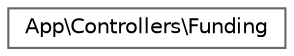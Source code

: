 digraph "Graphical Class Hierarchy"
{
 // LATEX_PDF_SIZE
  bgcolor="transparent";
  edge [fontname=Helvetica,fontsize=10,labelfontname=Helvetica,labelfontsize=10];
  node [fontname=Helvetica,fontsize=10,shape=box,height=0.2,width=0.4];
  rankdir="LR";
  Node0 [id="Node000000",label="App\\Controllers\\Funding",height=0.2,width=0.4,color="grey40", fillcolor="white", style="filled",URL="$classApp_1_1Controllers_1_1Funding.html",tooltip=" "];
}
